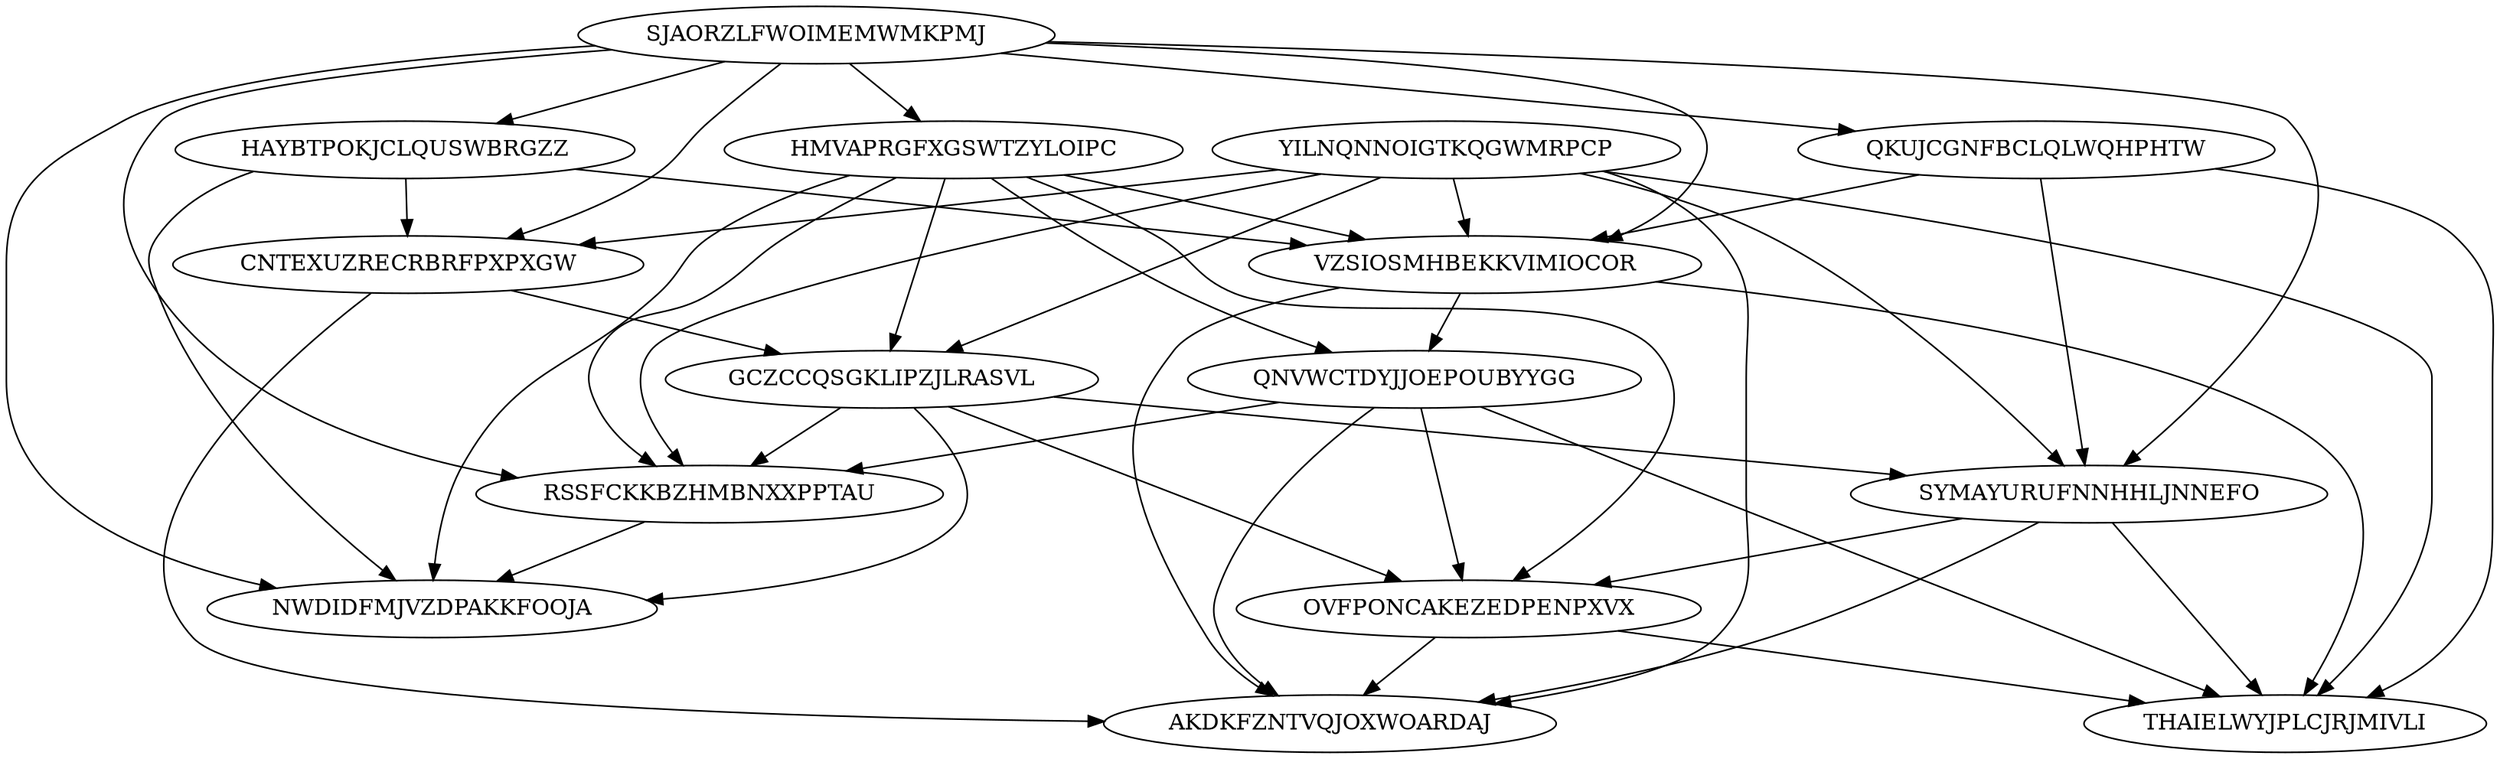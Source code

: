 digraph N15M46 {
	SJAORZLFWOIMEMWMKPMJ	[Weight=13];
	YILNQNNOIGTKQGWMRPCP	[Weight=15];
	HMVAPRGFXGSWTZYLOIPC	[Weight=20];
	HAYBTPOKJCLQUSWBRGZZ	[Weight=12];
	CNTEXUZRECRBRFPXPXGW	[Weight=19];
	QKUJCGNFBCLQLWQHPHTW	[Weight=10];
	VZSIOSMHBEKKVIMIOCOR	[Weight=14];
	QNVWCTDYJJOEPOUBYYGG	[Weight=12];
	GCZCCQSGKLIPZJLRASVL	[Weight=11];
	RSSFCKKBZHMBNXXPPTAU	[Weight=15];
	SYMAYURUFNNHHLJNNEFO	[Weight=12];
	OVFPONCAKEZEDPENPXVX	[Weight=18];
	AKDKFZNTVQJOXWOARDAJ	[Weight=20];
	NWDIDFMJVZDPAKKFOOJA	[Weight=18];
	THAIELWYJPLCJRJMIVLI	[Weight=16];
	QNVWCTDYJJOEPOUBYYGG -> OVFPONCAKEZEDPENPXVX [Weight=10];
	GCZCCQSGKLIPZJLRASVL -> SYMAYURUFNNHHLJNNEFO [Weight=13];
	HMVAPRGFXGSWTZYLOIPC -> VZSIOSMHBEKKVIMIOCOR [Weight=12];
	HAYBTPOKJCLQUSWBRGZZ -> NWDIDFMJVZDPAKKFOOJA [Weight=13];
	SJAORZLFWOIMEMWMKPMJ -> HMVAPRGFXGSWTZYLOIPC [Weight=16];
	SJAORZLFWOIMEMWMKPMJ -> VZSIOSMHBEKKVIMIOCOR [Weight=10];
	VZSIOSMHBEKKVIMIOCOR -> THAIELWYJPLCJRJMIVLI [Weight=11];
	GCZCCQSGKLIPZJLRASVL -> NWDIDFMJVZDPAKKFOOJA [Weight=10];
	HMVAPRGFXGSWTZYLOIPC -> OVFPONCAKEZEDPENPXVX [Weight=15];
	VZSIOSMHBEKKVIMIOCOR -> QNVWCTDYJJOEPOUBYYGG [Weight=14];
	HAYBTPOKJCLQUSWBRGZZ -> CNTEXUZRECRBRFPXPXGW [Weight=19];
	SJAORZLFWOIMEMWMKPMJ -> CNTEXUZRECRBRFPXPXGW [Weight=15];
	QNVWCTDYJJOEPOUBYYGG -> AKDKFZNTVQJOXWOARDAJ [Weight=17];
	SJAORZLFWOIMEMWMKPMJ -> NWDIDFMJVZDPAKKFOOJA [Weight=18];
	SYMAYURUFNNHHLJNNEFO -> OVFPONCAKEZEDPENPXVX [Weight=14];
	HMVAPRGFXGSWTZYLOIPC -> RSSFCKKBZHMBNXXPPTAU [Weight=20];
	RSSFCKKBZHMBNXXPPTAU -> NWDIDFMJVZDPAKKFOOJA [Weight=16];
	HAYBTPOKJCLQUSWBRGZZ -> VZSIOSMHBEKKVIMIOCOR [Weight=14];
	QKUJCGNFBCLQLWQHPHTW -> THAIELWYJPLCJRJMIVLI [Weight=16];
	VZSIOSMHBEKKVIMIOCOR -> AKDKFZNTVQJOXWOARDAJ [Weight=19];
	YILNQNNOIGTKQGWMRPCP -> GCZCCQSGKLIPZJLRASVL [Weight=16];
	QNVWCTDYJJOEPOUBYYGG -> THAIELWYJPLCJRJMIVLI [Weight=19];
	SJAORZLFWOIMEMWMKPMJ -> HAYBTPOKJCLQUSWBRGZZ [Weight=10];
	OVFPONCAKEZEDPENPXVX -> AKDKFZNTVQJOXWOARDAJ [Weight=20];
	YILNQNNOIGTKQGWMRPCP -> VZSIOSMHBEKKVIMIOCOR [Weight=12];
	SYMAYURUFNNHHLJNNEFO -> THAIELWYJPLCJRJMIVLI [Weight=18];
	SJAORZLFWOIMEMWMKPMJ -> RSSFCKKBZHMBNXXPPTAU [Weight=17];
	QKUJCGNFBCLQLWQHPHTW -> SYMAYURUFNNHHLJNNEFO [Weight=13];
	HMVAPRGFXGSWTZYLOIPC -> QNVWCTDYJJOEPOUBYYGG [Weight=13];
	YILNQNNOIGTKQGWMRPCP -> SYMAYURUFNNHHLJNNEFO [Weight=18];
	YILNQNNOIGTKQGWMRPCP -> AKDKFZNTVQJOXWOARDAJ [Weight=18];
	YILNQNNOIGTKQGWMRPCP -> RSSFCKKBZHMBNXXPPTAU [Weight=12];
	HMVAPRGFXGSWTZYLOIPC -> GCZCCQSGKLIPZJLRASVL [Weight=11];
	GCZCCQSGKLIPZJLRASVL -> RSSFCKKBZHMBNXXPPTAU [Weight=18];
	SJAORZLFWOIMEMWMKPMJ -> QKUJCGNFBCLQLWQHPHTW [Weight=11];
	SYMAYURUFNNHHLJNNEFO -> AKDKFZNTVQJOXWOARDAJ [Weight=16];
	QNVWCTDYJJOEPOUBYYGG -> RSSFCKKBZHMBNXXPPTAU [Weight=12];
	GCZCCQSGKLIPZJLRASVL -> OVFPONCAKEZEDPENPXVX [Weight=11];
	SJAORZLFWOIMEMWMKPMJ -> SYMAYURUFNNHHLJNNEFO [Weight=15];
	CNTEXUZRECRBRFPXPXGW -> AKDKFZNTVQJOXWOARDAJ [Weight=19];
	YILNQNNOIGTKQGWMRPCP -> THAIELWYJPLCJRJMIVLI [Weight=20];
	OVFPONCAKEZEDPENPXVX -> THAIELWYJPLCJRJMIVLI [Weight=20];
	YILNQNNOIGTKQGWMRPCP -> CNTEXUZRECRBRFPXPXGW [Weight=15];
	HMVAPRGFXGSWTZYLOIPC -> NWDIDFMJVZDPAKKFOOJA [Weight=15];
	QKUJCGNFBCLQLWQHPHTW -> VZSIOSMHBEKKVIMIOCOR [Weight=16];
	CNTEXUZRECRBRFPXPXGW -> GCZCCQSGKLIPZJLRASVL [Weight=20];
}
